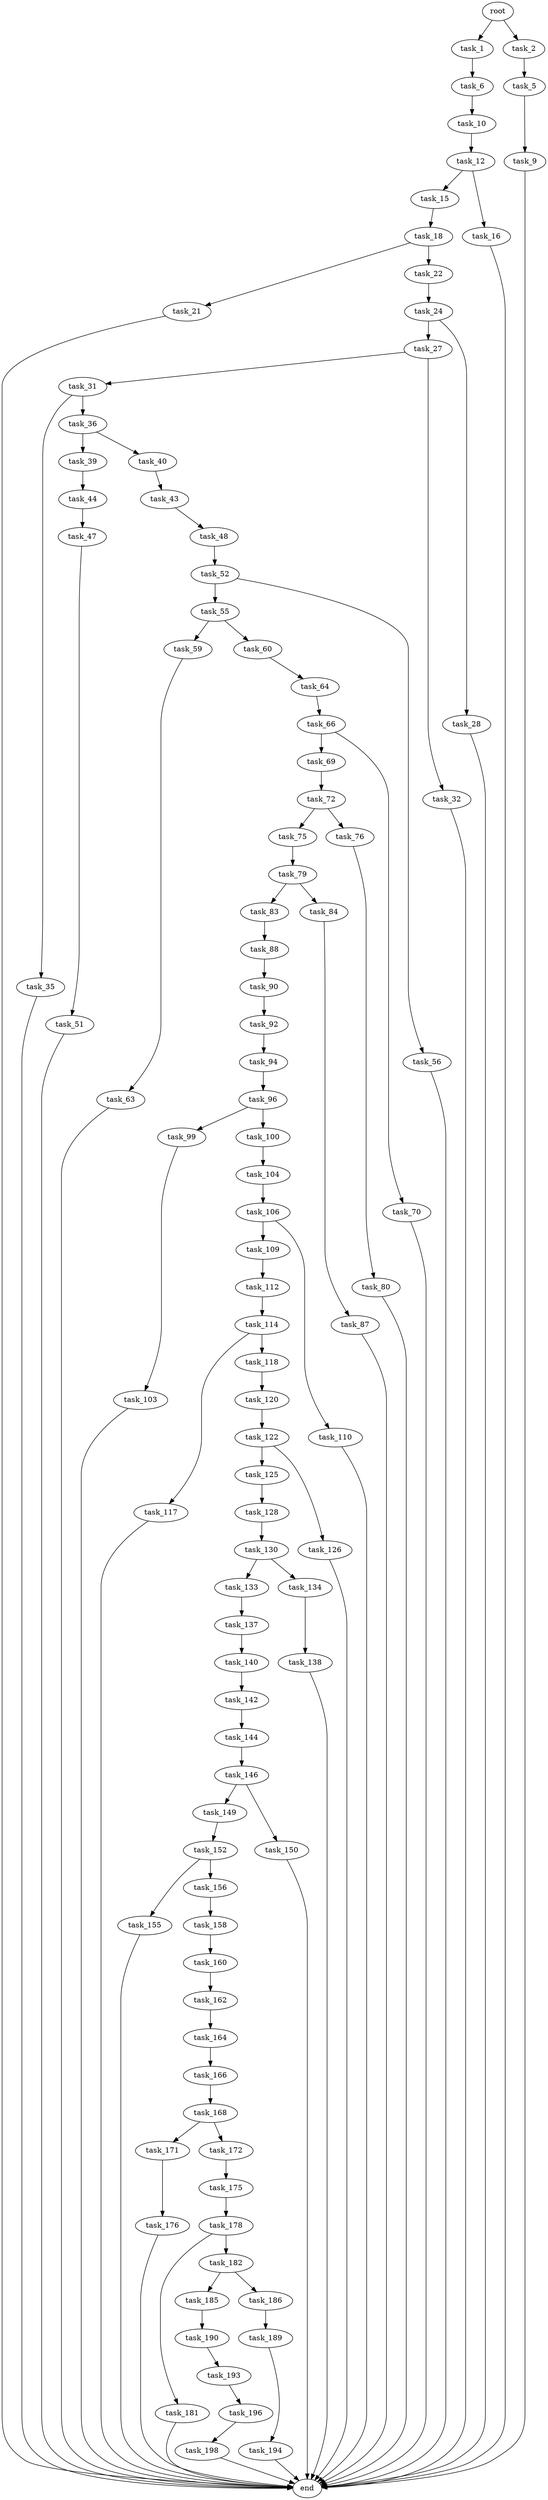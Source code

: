digraph G {
  root [size="0.000000"];
  task_1 [size="4006756715.000000"];
  task_2 [size="113945789787.000000"];
  task_5 [size="28991029248.000000"];
  task_6 [size="68719476736.000000"];
  task_9 [size="10504885875.000000"];
  task_10 [size="1731961246.000000"];
  task_12 [size="17974440516.000000"];
  task_15 [size="32740115438.000000"];
  task_16 [size="1129032165024.000000"];
  task_18 [size="368293445632.000000"];
  task_21 [size="77038070347.000000"];
  task_22 [size="21429225911.000000"];
  task_24 [size="782757789696.000000"];
  task_27 [size="82499153634.000000"];
  task_28 [size="36517455665.000000"];
  task_31 [size="340130502364.000000"];
  task_32 [size="28991029248.000000"];
  task_35 [size="41602151081.000000"];
  task_36 [size="14752663366.000000"];
  task_39 [size="1034875481778.000000"];
  task_40 [size="337218991189.000000"];
  task_43 [size="549755813888.000000"];
  task_44 [size="368293445632.000000"];
  task_47 [size="549755813888.000000"];
  task_48 [size="180846961002.000000"];
  task_51 [size="179714500100.000000"];
  task_52 [size="12431034960.000000"];
  task_55 [size="1073741824000.000000"];
  task_56 [size="75071836825.000000"];
  task_59 [size="30010924860.000000"];
  task_60 [size="549755813888.000000"];
  task_63 [size="324222220556.000000"];
  task_64 [size="1571598109.000000"];
  task_66 [size="549755813888.000000"];
  task_69 [size="549755813888.000000"];
  task_70 [size="7175117870.000000"];
  task_72 [size="1073741824000.000000"];
  task_75 [size="72327112804.000000"];
  task_76 [size="41218920036.000000"];
  task_79 [size="1743522444.000000"];
  task_80 [size="8589934592.000000"];
  task_83 [size="549755813888.000000"];
  task_84 [size="699538839349.000000"];
  task_87 [size="293109011171.000000"];
  task_88 [size="3429168881.000000"];
  task_90 [size="549755813888.000000"];
  task_92 [size="1066724530.000000"];
  task_94 [size="134217728000.000000"];
  task_96 [size="7873755976.000000"];
  task_99 [size="368293445632.000000"];
  task_100 [size="12851630433.000000"];
  task_103 [size="511377312938.000000"];
  task_104 [size="1382422705.000000"];
  task_106 [size="63145305193.000000"];
  task_109 [size="240148749717.000000"];
  task_110 [size="10796115010.000000"];
  task_112 [size="8839956444.000000"];
  task_114 [size="43802078607.000000"];
  task_117 [size="5815031809.000000"];
  task_118 [size="94828465875.000000"];
  task_120 [size="8589934592.000000"];
  task_122 [size="94380466146.000000"];
  task_125 [size="1513767422.000000"];
  task_126 [size="154792785578.000000"];
  task_128 [size="134217728000.000000"];
  task_130 [size="782757789696.000000"];
  task_133 [size="1073741824000.000000"];
  task_134 [size="68719476736.000000"];
  task_137 [size="134217728000.000000"];
  task_138 [size="8308848654.000000"];
  task_140 [size="26028146026.000000"];
  task_142 [size="1073741824000.000000"];
  task_144 [size="1073741824000.000000"];
  task_146 [size="68719476736.000000"];
  task_149 [size="74769458201.000000"];
  task_150 [size="134217728000.000000"];
  task_152 [size="763887312564.000000"];
  task_155 [size="134217728000.000000"];
  task_156 [size="549755813888.000000"];
  task_158 [size="782757789696.000000"];
  task_160 [size="337456884650.000000"];
  task_162 [size="6156707096.000000"];
  task_164 [size="6516945946.000000"];
  task_166 [size="134217728000.000000"];
  task_168 [size="608970778204.000000"];
  task_171 [size="368293445632.000000"];
  task_172 [size="362143292437.000000"];
  task_175 [size="2050191243.000000"];
  task_176 [size="231928233984.000000"];
  task_178 [size="9222741866.000000"];
  task_181 [size="636486762108.000000"];
  task_182 [size="28234594160.000000"];
  task_185 [size="14408503867.000000"];
  task_186 [size="3979577685.000000"];
  task_189 [size="232798191778.000000"];
  task_190 [size="50836683791.000000"];
  task_193 [size="727967268439.000000"];
  task_194 [size="782757789696.000000"];
  task_196 [size="1026647553149.000000"];
  task_198 [size="1267050927725.000000"];
  end [size="0.000000"];

  root -> task_1 [size="1.000000"];
  root -> task_2 [size="1.000000"];
  task_1 -> task_6 [size="134217728.000000"];
  task_2 -> task_5 [size="134217728.000000"];
  task_5 -> task_9 [size="75497472.000000"];
  task_6 -> task_10 [size="134217728.000000"];
  task_9 -> end [size="1.000000"];
  task_10 -> task_12 [size="134217728.000000"];
  task_12 -> task_15 [size="536870912.000000"];
  task_12 -> task_16 [size="536870912.000000"];
  task_15 -> task_18 [size="75497472.000000"];
  task_16 -> end [size="1.000000"];
  task_18 -> task_21 [size="411041792.000000"];
  task_18 -> task_22 [size="411041792.000000"];
  task_21 -> end [size="1.000000"];
  task_22 -> task_24 [size="679477248.000000"];
  task_24 -> task_27 [size="679477248.000000"];
  task_24 -> task_28 [size="679477248.000000"];
  task_27 -> task_31 [size="134217728.000000"];
  task_27 -> task_32 [size="134217728.000000"];
  task_28 -> end [size="1.000000"];
  task_31 -> task_35 [size="411041792.000000"];
  task_31 -> task_36 [size="411041792.000000"];
  task_32 -> end [size="1.000000"];
  task_35 -> end [size="1.000000"];
  task_36 -> task_39 [size="411041792.000000"];
  task_36 -> task_40 [size="411041792.000000"];
  task_39 -> task_44 [size="679477248.000000"];
  task_40 -> task_43 [size="679477248.000000"];
  task_43 -> task_48 [size="536870912.000000"];
  task_44 -> task_47 [size="411041792.000000"];
  task_47 -> task_51 [size="536870912.000000"];
  task_48 -> task_52 [size="209715200.000000"];
  task_51 -> end [size="1.000000"];
  task_52 -> task_55 [size="838860800.000000"];
  task_52 -> task_56 [size="838860800.000000"];
  task_55 -> task_59 [size="838860800.000000"];
  task_55 -> task_60 [size="838860800.000000"];
  task_56 -> end [size="1.000000"];
  task_59 -> task_63 [size="33554432.000000"];
  task_60 -> task_64 [size="536870912.000000"];
  task_63 -> end [size="1.000000"];
  task_64 -> task_66 [size="33554432.000000"];
  task_66 -> task_69 [size="536870912.000000"];
  task_66 -> task_70 [size="536870912.000000"];
  task_69 -> task_72 [size="536870912.000000"];
  task_70 -> end [size="1.000000"];
  task_72 -> task_75 [size="838860800.000000"];
  task_72 -> task_76 [size="838860800.000000"];
  task_75 -> task_79 [size="134217728.000000"];
  task_76 -> task_80 [size="134217728.000000"];
  task_79 -> task_83 [size="33554432.000000"];
  task_79 -> task_84 [size="33554432.000000"];
  task_80 -> end [size="1.000000"];
  task_83 -> task_88 [size="536870912.000000"];
  task_84 -> task_87 [size="838860800.000000"];
  task_87 -> end [size="1.000000"];
  task_88 -> task_90 [size="301989888.000000"];
  task_90 -> task_92 [size="536870912.000000"];
  task_92 -> task_94 [size="33554432.000000"];
  task_94 -> task_96 [size="209715200.000000"];
  task_96 -> task_99 [size="411041792.000000"];
  task_96 -> task_100 [size="411041792.000000"];
  task_99 -> task_103 [size="411041792.000000"];
  task_100 -> task_104 [size="209715200.000000"];
  task_103 -> end [size="1.000000"];
  task_104 -> task_106 [size="33554432.000000"];
  task_106 -> task_109 [size="75497472.000000"];
  task_106 -> task_110 [size="75497472.000000"];
  task_109 -> task_112 [size="679477248.000000"];
  task_110 -> end [size="1.000000"];
  task_112 -> task_114 [size="301989888.000000"];
  task_114 -> task_117 [size="209715200.000000"];
  task_114 -> task_118 [size="209715200.000000"];
  task_117 -> end [size="1.000000"];
  task_118 -> task_120 [size="75497472.000000"];
  task_120 -> task_122 [size="33554432.000000"];
  task_122 -> task_125 [size="301989888.000000"];
  task_122 -> task_126 [size="301989888.000000"];
  task_125 -> task_128 [size="75497472.000000"];
  task_126 -> end [size="1.000000"];
  task_128 -> task_130 [size="209715200.000000"];
  task_130 -> task_133 [size="679477248.000000"];
  task_130 -> task_134 [size="679477248.000000"];
  task_133 -> task_137 [size="838860800.000000"];
  task_134 -> task_138 [size="134217728.000000"];
  task_137 -> task_140 [size="209715200.000000"];
  task_138 -> end [size="1.000000"];
  task_140 -> task_142 [size="536870912.000000"];
  task_142 -> task_144 [size="838860800.000000"];
  task_144 -> task_146 [size="838860800.000000"];
  task_146 -> task_149 [size="134217728.000000"];
  task_146 -> task_150 [size="134217728.000000"];
  task_149 -> task_152 [size="75497472.000000"];
  task_150 -> end [size="1.000000"];
  task_152 -> task_155 [size="536870912.000000"];
  task_152 -> task_156 [size="536870912.000000"];
  task_155 -> end [size="1.000000"];
  task_156 -> task_158 [size="536870912.000000"];
  task_158 -> task_160 [size="679477248.000000"];
  task_160 -> task_162 [size="679477248.000000"];
  task_162 -> task_164 [size="209715200.000000"];
  task_164 -> task_166 [size="134217728.000000"];
  task_166 -> task_168 [size="209715200.000000"];
  task_168 -> task_171 [size="679477248.000000"];
  task_168 -> task_172 [size="679477248.000000"];
  task_171 -> task_176 [size="411041792.000000"];
  task_172 -> task_175 [size="536870912.000000"];
  task_175 -> task_178 [size="33554432.000000"];
  task_176 -> end [size="1.000000"];
  task_178 -> task_181 [size="536870912.000000"];
  task_178 -> task_182 [size="536870912.000000"];
  task_181 -> end [size="1.000000"];
  task_182 -> task_185 [size="536870912.000000"];
  task_182 -> task_186 [size="536870912.000000"];
  task_185 -> task_190 [size="838860800.000000"];
  task_186 -> task_189 [size="411041792.000000"];
  task_189 -> task_194 [size="301989888.000000"];
  task_190 -> task_193 [size="134217728.000000"];
  task_193 -> task_196 [size="679477248.000000"];
  task_194 -> end [size="1.000000"];
  task_196 -> task_198 [size="838860800.000000"];
  task_198 -> end [size="1.000000"];
}

